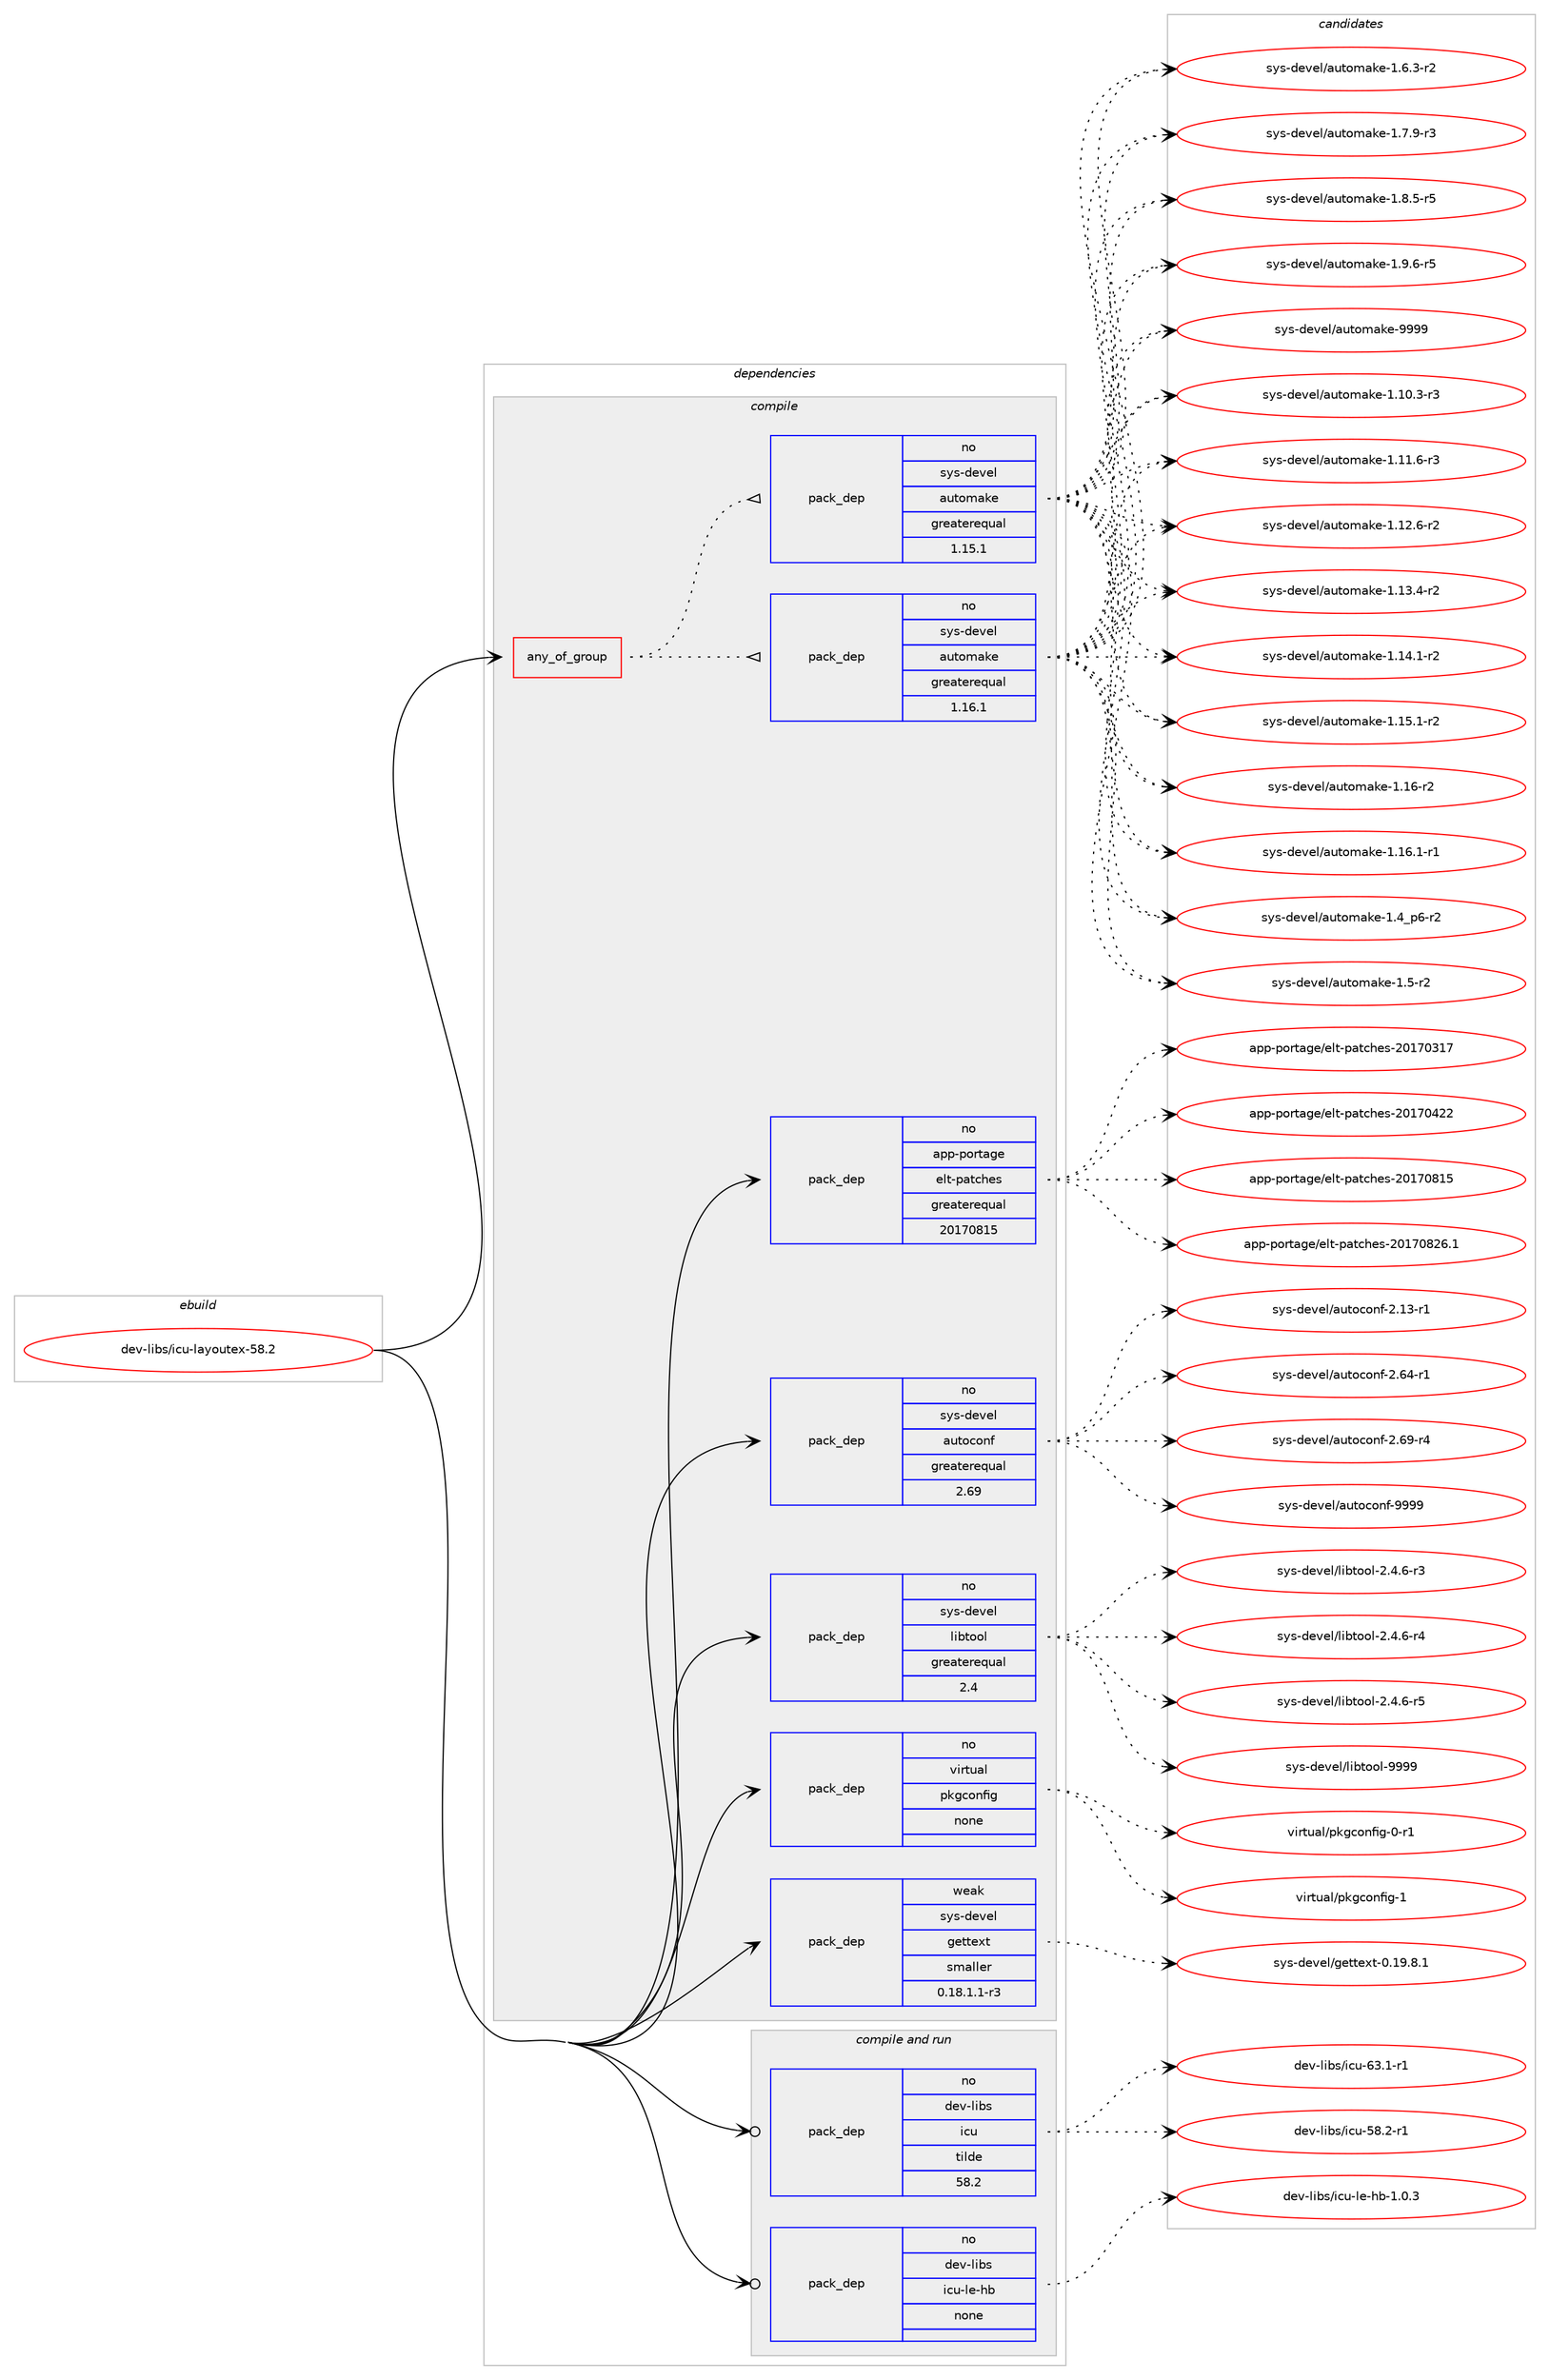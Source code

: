 digraph prolog {

# *************
# Graph options
# *************

newrank=true;
concentrate=true;
compound=true;
graph [rankdir=LR,fontname=Helvetica,fontsize=10,ranksep=1.5];#, ranksep=2.5, nodesep=0.2];
edge  [arrowhead=vee];
node  [fontname=Helvetica,fontsize=10];

# **********
# The ebuild
# **********

subgraph cluster_leftcol {
color=gray;
rank=same;
label=<<i>ebuild</i>>;
id [label="dev-libs/icu-layoutex-58.2", color=red, width=4, href="../dev-libs/icu-layoutex-58.2.svg"];
}

# ****************
# The dependencies
# ****************

subgraph cluster_midcol {
color=gray;
label=<<i>dependencies</i>>;
subgraph cluster_compile {
fillcolor="#eeeeee";
style=filled;
label=<<i>compile</i>>;
subgraph any22171 {
dependency1366342 [label=<<TABLE BORDER="0" CELLBORDER="1" CELLSPACING="0" CELLPADDING="4"><TR><TD CELLPADDING="10">any_of_group</TD></TR></TABLE>>, shape=none, color=red];subgraph pack977868 {
dependency1366343 [label=<<TABLE BORDER="0" CELLBORDER="1" CELLSPACING="0" CELLPADDING="4" WIDTH="220"><TR><TD ROWSPAN="6" CELLPADDING="30">pack_dep</TD></TR><TR><TD WIDTH="110">no</TD></TR><TR><TD>sys-devel</TD></TR><TR><TD>automake</TD></TR><TR><TD>greaterequal</TD></TR><TR><TD>1.16.1</TD></TR></TABLE>>, shape=none, color=blue];
}
dependency1366342:e -> dependency1366343:w [weight=20,style="dotted",arrowhead="oinv"];
subgraph pack977869 {
dependency1366344 [label=<<TABLE BORDER="0" CELLBORDER="1" CELLSPACING="0" CELLPADDING="4" WIDTH="220"><TR><TD ROWSPAN="6" CELLPADDING="30">pack_dep</TD></TR><TR><TD WIDTH="110">no</TD></TR><TR><TD>sys-devel</TD></TR><TR><TD>automake</TD></TR><TR><TD>greaterequal</TD></TR><TR><TD>1.15.1</TD></TR></TABLE>>, shape=none, color=blue];
}
dependency1366342:e -> dependency1366344:w [weight=20,style="dotted",arrowhead="oinv"];
}
id:e -> dependency1366342:w [weight=20,style="solid",arrowhead="vee"];
subgraph pack977870 {
dependency1366345 [label=<<TABLE BORDER="0" CELLBORDER="1" CELLSPACING="0" CELLPADDING="4" WIDTH="220"><TR><TD ROWSPAN="6" CELLPADDING="30">pack_dep</TD></TR><TR><TD WIDTH="110">no</TD></TR><TR><TD>app-portage</TD></TR><TR><TD>elt-patches</TD></TR><TR><TD>greaterequal</TD></TR><TR><TD>20170815</TD></TR></TABLE>>, shape=none, color=blue];
}
id:e -> dependency1366345:w [weight=20,style="solid",arrowhead="vee"];
subgraph pack977871 {
dependency1366346 [label=<<TABLE BORDER="0" CELLBORDER="1" CELLSPACING="0" CELLPADDING="4" WIDTH="220"><TR><TD ROWSPAN="6" CELLPADDING="30">pack_dep</TD></TR><TR><TD WIDTH="110">no</TD></TR><TR><TD>sys-devel</TD></TR><TR><TD>autoconf</TD></TR><TR><TD>greaterequal</TD></TR><TR><TD>2.69</TD></TR></TABLE>>, shape=none, color=blue];
}
id:e -> dependency1366346:w [weight=20,style="solid",arrowhead="vee"];
subgraph pack977872 {
dependency1366347 [label=<<TABLE BORDER="0" CELLBORDER="1" CELLSPACING="0" CELLPADDING="4" WIDTH="220"><TR><TD ROWSPAN="6" CELLPADDING="30">pack_dep</TD></TR><TR><TD WIDTH="110">no</TD></TR><TR><TD>sys-devel</TD></TR><TR><TD>libtool</TD></TR><TR><TD>greaterequal</TD></TR><TR><TD>2.4</TD></TR></TABLE>>, shape=none, color=blue];
}
id:e -> dependency1366347:w [weight=20,style="solid",arrowhead="vee"];
subgraph pack977873 {
dependency1366348 [label=<<TABLE BORDER="0" CELLBORDER="1" CELLSPACING="0" CELLPADDING="4" WIDTH="220"><TR><TD ROWSPAN="6" CELLPADDING="30">pack_dep</TD></TR><TR><TD WIDTH="110">no</TD></TR><TR><TD>virtual</TD></TR><TR><TD>pkgconfig</TD></TR><TR><TD>none</TD></TR><TR><TD></TD></TR></TABLE>>, shape=none, color=blue];
}
id:e -> dependency1366348:w [weight=20,style="solid",arrowhead="vee"];
subgraph pack977874 {
dependency1366349 [label=<<TABLE BORDER="0" CELLBORDER="1" CELLSPACING="0" CELLPADDING="4" WIDTH="220"><TR><TD ROWSPAN="6" CELLPADDING="30">pack_dep</TD></TR><TR><TD WIDTH="110">weak</TD></TR><TR><TD>sys-devel</TD></TR><TR><TD>gettext</TD></TR><TR><TD>smaller</TD></TR><TR><TD>0.18.1.1-r3</TD></TR></TABLE>>, shape=none, color=blue];
}
id:e -> dependency1366349:w [weight=20,style="solid",arrowhead="vee"];
}
subgraph cluster_compileandrun {
fillcolor="#eeeeee";
style=filled;
label=<<i>compile and run</i>>;
subgraph pack977875 {
dependency1366350 [label=<<TABLE BORDER="0" CELLBORDER="1" CELLSPACING="0" CELLPADDING="4" WIDTH="220"><TR><TD ROWSPAN="6" CELLPADDING="30">pack_dep</TD></TR><TR><TD WIDTH="110">no</TD></TR><TR><TD>dev-libs</TD></TR><TR><TD>icu</TD></TR><TR><TD>tilde</TD></TR><TR><TD>58.2</TD></TR></TABLE>>, shape=none, color=blue];
}
id:e -> dependency1366350:w [weight=20,style="solid",arrowhead="odotvee"];
subgraph pack977876 {
dependency1366351 [label=<<TABLE BORDER="0" CELLBORDER="1" CELLSPACING="0" CELLPADDING="4" WIDTH="220"><TR><TD ROWSPAN="6" CELLPADDING="30">pack_dep</TD></TR><TR><TD WIDTH="110">no</TD></TR><TR><TD>dev-libs</TD></TR><TR><TD>icu-le-hb</TD></TR><TR><TD>none</TD></TR><TR><TD></TD></TR></TABLE>>, shape=none, color=blue];
}
id:e -> dependency1366351:w [weight=20,style="solid",arrowhead="odotvee"];
}
subgraph cluster_run {
fillcolor="#eeeeee";
style=filled;
label=<<i>run</i>>;
}
}

# **************
# The candidates
# **************

subgraph cluster_choices {
rank=same;
color=gray;
label=<<i>candidates</i>>;

subgraph choice977868 {
color=black;
nodesep=1;
choice11512111545100101118101108479711711611110997107101454946494846514511451 [label="sys-devel/automake-1.10.3-r3", color=red, width=4,href="../sys-devel/automake-1.10.3-r3.svg"];
choice11512111545100101118101108479711711611110997107101454946494946544511451 [label="sys-devel/automake-1.11.6-r3", color=red, width=4,href="../sys-devel/automake-1.11.6-r3.svg"];
choice11512111545100101118101108479711711611110997107101454946495046544511450 [label="sys-devel/automake-1.12.6-r2", color=red, width=4,href="../sys-devel/automake-1.12.6-r2.svg"];
choice11512111545100101118101108479711711611110997107101454946495146524511450 [label="sys-devel/automake-1.13.4-r2", color=red, width=4,href="../sys-devel/automake-1.13.4-r2.svg"];
choice11512111545100101118101108479711711611110997107101454946495246494511450 [label="sys-devel/automake-1.14.1-r2", color=red, width=4,href="../sys-devel/automake-1.14.1-r2.svg"];
choice11512111545100101118101108479711711611110997107101454946495346494511450 [label="sys-devel/automake-1.15.1-r2", color=red, width=4,href="../sys-devel/automake-1.15.1-r2.svg"];
choice1151211154510010111810110847971171161111099710710145494649544511450 [label="sys-devel/automake-1.16-r2", color=red, width=4,href="../sys-devel/automake-1.16-r2.svg"];
choice11512111545100101118101108479711711611110997107101454946495446494511449 [label="sys-devel/automake-1.16.1-r1", color=red, width=4,href="../sys-devel/automake-1.16.1-r1.svg"];
choice115121115451001011181011084797117116111109971071014549465295112544511450 [label="sys-devel/automake-1.4_p6-r2", color=red, width=4,href="../sys-devel/automake-1.4_p6-r2.svg"];
choice11512111545100101118101108479711711611110997107101454946534511450 [label="sys-devel/automake-1.5-r2", color=red, width=4,href="../sys-devel/automake-1.5-r2.svg"];
choice115121115451001011181011084797117116111109971071014549465446514511450 [label="sys-devel/automake-1.6.3-r2", color=red, width=4,href="../sys-devel/automake-1.6.3-r2.svg"];
choice115121115451001011181011084797117116111109971071014549465546574511451 [label="sys-devel/automake-1.7.9-r3", color=red, width=4,href="../sys-devel/automake-1.7.9-r3.svg"];
choice115121115451001011181011084797117116111109971071014549465646534511453 [label="sys-devel/automake-1.8.5-r5", color=red, width=4,href="../sys-devel/automake-1.8.5-r5.svg"];
choice115121115451001011181011084797117116111109971071014549465746544511453 [label="sys-devel/automake-1.9.6-r5", color=red, width=4,href="../sys-devel/automake-1.9.6-r5.svg"];
choice115121115451001011181011084797117116111109971071014557575757 [label="sys-devel/automake-9999", color=red, width=4,href="../sys-devel/automake-9999.svg"];
dependency1366343:e -> choice11512111545100101118101108479711711611110997107101454946494846514511451:w [style=dotted,weight="100"];
dependency1366343:e -> choice11512111545100101118101108479711711611110997107101454946494946544511451:w [style=dotted,weight="100"];
dependency1366343:e -> choice11512111545100101118101108479711711611110997107101454946495046544511450:w [style=dotted,weight="100"];
dependency1366343:e -> choice11512111545100101118101108479711711611110997107101454946495146524511450:w [style=dotted,weight="100"];
dependency1366343:e -> choice11512111545100101118101108479711711611110997107101454946495246494511450:w [style=dotted,weight="100"];
dependency1366343:e -> choice11512111545100101118101108479711711611110997107101454946495346494511450:w [style=dotted,weight="100"];
dependency1366343:e -> choice1151211154510010111810110847971171161111099710710145494649544511450:w [style=dotted,weight="100"];
dependency1366343:e -> choice11512111545100101118101108479711711611110997107101454946495446494511449:w [style=dotted,weight="100"];
dependency1366343:e -> choice115121115451001011181011084797117116111109971071014549465295112544511450:w [style=dotted,weight="100"];
dependency1366343:e -> choice11512111545100101118101108479711711611110997107101454946534511450:w [style=dotted,weight="100"];
dependency1366343:e -> choice115121115451001011181011084797117116111109971071014549465446514511450:w [style=dotted,weight="100"];
dependency1366343:e -> choice115121115451001011181011084797117116111109971071014549465546574511451:w [style=dotted,weight="100"];
dependency1366343:e -> choice115121115451001011181011084797117116111109971071014549465646534511453:w [style=dotted,weight="100"];
dependency1366343:e -> choice115121115451001011181011084797117116111109971071014549465746544511453:w [style=dotted,weight="100"];
dependency1366343:e -> choice115121115451001011181011084797117116111109971071014557575757:w [style=dotted,weight="100"];
}
subgraph choice977869 {
color=black;
nodesep=1;
choice11512111545100101118101108479711711611110997107101454946494846514511451 [label="sys-devel/automake-1.10.3-r3", color=red, width=4,href="../sys-devel/automake-1.10.3-r3.svg"];
choice11512111545100101118101108479711711611110997107101454946494946544511451 [label="sys-devel/automake-1.11.6-r3", color=red, width=4,href="../sys-devel/automake-1.11.6-r3.svg"];
choice11512111545100101118101108479711711611110997107101454946495046544511450 [label="sys-devel/automake-1.12.6-r2", color=red, width=4,href="../sys-devel/automake-1.12.6-r2.svg"];
choice11512111545100101118101108479711711611110997107101454946495146524511450 [label="sys-devel/automake-1.13.4-r2", color=red, width=4,href="../sys-devel/automake-1.13.4-r2.svg"];
choice11512111545100101118101108479711711611110997107101454946495246494511450 [label="sys-devel/automake-1.14.1-r2", color=red, width=4,href="../sys-devel/automake-1.14.1-r2.svg"];
choice11512111545100101118101108479711711611110997107101454946495346494511450 [label="sys-devel/automake-1.15.1-r2", color=red, width=4,href="../sys-devel/automake-1.15.1-r2.svg"];
choice1151211154510010111810110847971171161111099710710145494649544511450 [label="sys-devel/automake-1.16-r2", color=red, width=4,href="../sys-devel/automake-1.16-r2.svg"];
choice11512111545100101118101108479711711611110997107101454946495446494511449 [label="sys-devel/automake-1.16.1-r1", color=red, width=4,href="../sys-devel/automake-1.16.1-r1.svg"];
choice115121115451001011181011084797117116111109971071014549465295112544511450 [label="sys-devel/automake-1.4_p6-r2", color=red, width=4,href="../sys-devel/automake-1.4_p6-r2.svg"];
choice11512111545100101118101108479711711611110997107101454946534511450 [label="sys-devel/automake-1.5-r2", color=red, width=4,href="../sys-devel/automake-1.5-r2.svg"];
choice115121115451001011181011084797117116111109971071014549465446514511450 [label="sys-devel/automake-1.6.3-r2", color=red, width=4,href="../sys-devel/automake-1.6.3-r2.svg"];
choice115121115451001011181011084797117116111109971071014549465546574511451 [label="sys-devel/automake-1.7.9-r3", color=red, width=4,href="../sys-devel/automake-1.7.9-r3.svg"];
choice115121115451001011181011084797117116111109971071014549465646534511453 [label="sys-devel/automake-1.8.5-r5", color=red, width=4,href="../sys-devel/automake-1.8.5-r5.svg"];
choice115121115451001011181011084797117116111109971071014549465746544511453 [label="sys-devel/automake-1.9.6-r5", color=red, width=4,href="../sys-devel/automake-1.9.6-r5.svg"];
choice115121115451001011181011084797117116111109971071014557575757 [label="sys-devel/automake-9999", color=red, width=4,href="../sys-devel/automake-9999.svg"];
dependency1366344:e -> choice11512111545100101118101108479711711611110997107101454946494846514511451:w [style=dotted,weight="100"];
dependency1366344:e -> choice11512111545100101118101108479711711611110997107101454946494946544511451:w [style=dotted,weight="100"];
dependency1366344:e -> choice11512111545100101118101108479711711611110997107101454946495046544511450:w [style=dotted,weight="100"];
dependency1366344:e -> choice11512111545100101118101108479711711611110997107101454946495146524511450:w [style=dotted,weight="100"];
dependency1366344:e -> choice11512111545100101118101108479711711611110997107101454946495246494511450:w [style=dotted,weight="100"];
dependency1366344:e -> choice11512111545100101118101108479711711611110997107101454946495346494511450:w [style=dotted,weight="100"];
dependency1366344:e -> choice1151211154510010111810110847971171161111099710710145494649544511450:w [style=dotted,weight="100"];
dependency1366344:e -> choice11512111545100101118101108479711711611110997107101454946495446494511449:w [style=dotted,weight="100"];
dependency1366344:e -> choice115121115451001011181011084797117116111109971071014549465295112544511450:w [style=dotted,weight="100"];
dependency1366344:e -> choice11512111545100101118101108479711711611110997107101454946534511450:w [style=dotted,weight="100"];
dependency1366344:e -> choice115121115451001011181011084797117116111109971071014549465446514511450:w [style=dotted,weight="100"];
dependency1366344:e -> choice115121115451001011181011084797117116111109971071014549465546574511451:w [style=dotted,weight="100"];
dependency1366344:e -> choice115121115451001011181011084797117116111109971071014549465646534511453:w [style=dotted,weight="100"];
dependency1366344:e -> choice115121115451001011181011084797117116111109971071014549465746544511453:w [style=dotted,weight="100"];
dependency1366344:e -> choice115121115451001011181011084797117116111109971071014557575757:w [style=dotted,weight="100"];
}
subgraph choice977870 {
color=black;
nodesep=1;
choice97112112451121111141169710310147101108116451129711699104101115455048495548514955 [label="app-portage/elt-patches-20170317", color=red, width=4,href="../app-portage/elt-patches-20170317.svg"];
choice97112112451121111141169710310147101108116451129711699104101115455048495548525050 [label="app-portage/elt-patches-20170422", color=red, width=4,href="../app-portage/elt-patches-20170422.svg"];
choice97112112451121111141169710310147101108116451129711699104101115455048495548564953 [label="app-portage/elt-patches-20170815", color=red, width=4,href="../app-portage/elt-patches-20170815.svg"];
choice971121124511211111411697103101471011081164511297116991041011154550484955485650544649 [label="app-portage/elt-patches-20170826.1", color=red, width=4,href="../app-portage/elt-patches-20170826.1.svg"];
dependency1366345:e -> choice97112112451121111141169710310147101108116451129711699104101115455048495548514955:w [style=dotted,weight="100"];
dependency1366345:e -> choice97112112451121111141169710310147101108116451129711699104101115455048495548525050:w [style=dotted,weight="100"];
dependency1366345:e -> choice97112112451121111141169710310147101108116451129711699104101115455048495548564953:w [style=dotted,weight="100"];
dependency1366345:e -> choice971121124511211111411697103101471011081164511297116991041011154550484955485650544649:w [style=dotted,weight="100"];
}
subgraph choice977871 {
color=black;
nodesep=1;
choice1151211154510010111810110847971171161119911111010245504649514511449 [label="sys-devel/autoconf-2.13-r1", color=red, width=4,href="../sys-devel/autoconf-2.13-r1.svg"];
choice1151211154510010111810110847971171161119911111010245504654524511449 [label="sys-devel/autoconf-2.64-r1", color=red, width=4,href="../sys-devel/autoconf-2.64-r1.svg"];
choice1151211154510010111810110847971171161119911111010245504654574511452 [label="sys-devel/autoconf-2.69-r4", color=red, width=4,href="../sys-devel/autoconf-2.69-r4.svg"];
choice115121115451001011181011084797117116111991111101024557575757 [label="sys-devel/autoconf-9999", color=red, width=4,href="../sys-devel/autoconf-9999.svg"];
dependency1366346:e -> choice1151211154510010111810110847971171161119911111010245504649514511449:w [style=dotted,weight="100"];
dependency1366346:e -> choice1151211154510010111810110847971171161119911111010245504654524511449:w [style=dotted,weight="100"];
dependency1366346:e -> choice1151211154510010111810110847971171161119911111010245504654574511452:w [style=dotted,weight="100"];
dependency1366346:e -> choice115121115451001011181011084797117116111991111101024557575757:w [style=dotted,weight="100"];
}
subgraph choice977872 {
color=black;
nodesep=1;
choice1151211154510010111810110847108105981161111111084550465246544511451 [label="sys-devel/libtool-2.4.6-r3", color=red, width=4,href="../sys-devel/libtool-2.4.6-r3.svg"];
choice1151211154510010111810110847108105981161111111084550465246544511452 [label="sys-devel/libtool-2.4.6-r4", color=red, width=4,href="../sys-devel/libtool-2.4.6-r4.svg"];
choice1151211154510010111810110847108105981161111111084550465246544511453 [label="sys-devel/libtool-2.4.6-r5", color=red, width=4,href="../sys-devel/libtool-2.4.6-r5.svg"];
choice1151211154510010111810110847108105981161111111084557575757 [label="sys-devel/libtool-9999", color=red, width=4,href="../sys-devel/libtool-9999.svg"];
dependency1366347:e -> choice1151211154510010111810110847108105981161111111084550465246544511451:w [style=dotted,weight="100"];
dependency1366347:e -> choice1151211154510010111810110847108105981161111111084550465246544511452:w [style=dotted,weight="100"];
dependency1366347:e -> choice1151211154510010111810110847108105981161111111084550465246544511453:w [style=dotted,weight="100"];
dependency1366347:e -> choice1151211154510010111810110847108105981161111111084557575757:w [style=dotted,weight="100"];
}
subgraph choice977873 {
color=black;
nodesep=1;
choice11810511411611797108471121071039911111010210510345484511449 [label="virtual/pkgconfig-0-r1", color=red, width=4,href="../virtual/pkgconfig-0-r1.svg"];
choice1181051141161179710847112107103991111101021051034549 [label="virtual/pkgconfig-1", color=red, width=4,href="../virtual/pkgconfig-1.svg"];
dependency1366348:e -> choice11810511411611797108471121071039911111010210510345484511449:w [style=dotted,weight="100"];
dependency1366348:e -> choice1181051141161179710847112107103991111101021051034549:w [style=dotted,weight="100"];
}
subgraph choice977874 {
color=black;
nodesep=1;
choice1151211154510010111810110847103101116116101120116454846495746564649 [label="sys-devel/gettext-0.19.8.1", color=red, width=4,href="../sys-devel/gettext-0.19.8.1.svg"];
dependency1366349:e -> choice1151211154510010111810110847103101116116101120116454846495746564649:w [style=dotted,weight="100"];
}
subgraph choice977875 {
color=black;
nodesep=1;
choice1001011184510810598115471059911745535646504511449 [label="dev-libs/icu-58.2-r1", color=red, width=4,href="../dev-libs/icu-58.2-r1.svg"];
choice1001011184510810598115471059911745545146494511449 [label="dev-libs/icu-63.1-r1", color=red, width=4,href="../dev-libs/icu-63.1-r1.svg"];
dependency1366350:e -> choice1001011184510810598115471059911745535646504511449:w [style=dotted,weight="100"];
dependency1366350:e -> choice1001011184510810598115471059911745545146494511449:w [style=dotted,weight="100"];
}
subgraph choice977876 {
color=black;
nodesep=1;
choice10010111845108105981154710599117451081014510498454946484651 [label="dev-libs/icu-le-hb-1.0.3", color=red, width=4,href="../dev-libs/icu-le-hb-1.0.3.svg"];
dependency1366351:e -> choice10010111845108105981154710599117451081014510498454946484651:w [style=dotted,weight="100"];
}
}

}
